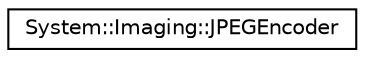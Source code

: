 digraph G
{
  edge [fontname="Helvetica",fontsize="10",labelfontname="Helvetica",labelfontsize="10"];
  node [fontname="Helvetica",fontsize="10",shape=record];
  rankdir="LR";
  Node1 [label="System::Imaging::JPEGEncoder",height=0.2,width=0.4,color="black", fillcolor="white", style="filled",URL="$class_system_1_1_imaging_1_1_j_p_e_g_encoder.html"];
}
